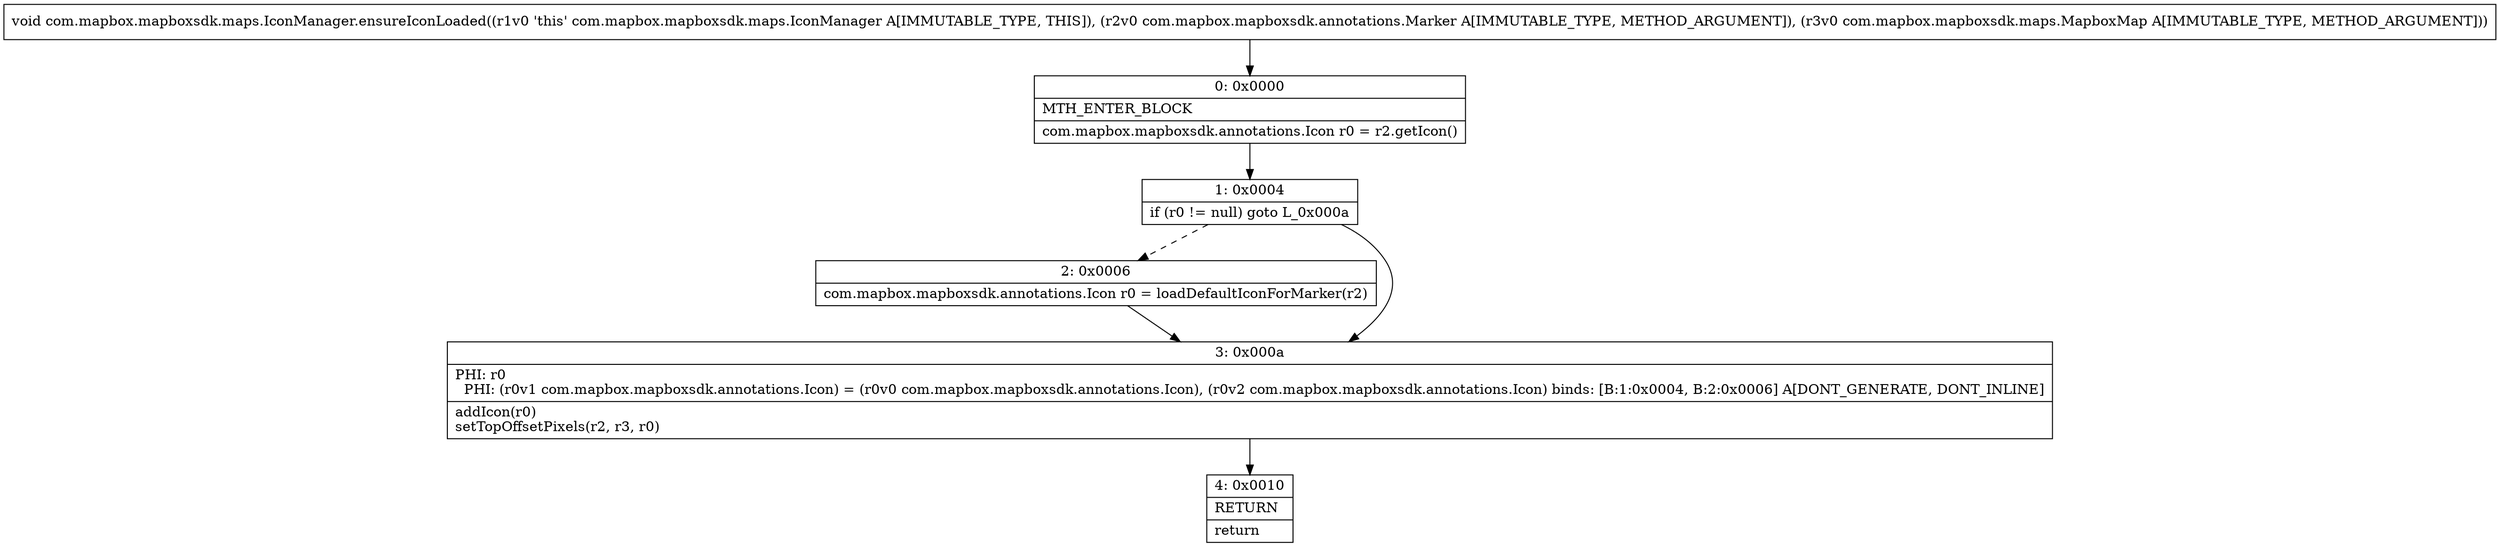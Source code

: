 digraph "CFG forcom.mapbox.mapboxsdk.maps.IconManager.ensureIconLoaded(Lcom\/mapbox\/mapboxsdk\/annotations\/Marker;Lcom\/mapbox\/mapboxsdk\/maps\/MapboxMap;)V" {
Node_0 [shape=record,label="{0\:\ 0x0000|MTH_ENTER_BLOCK\l|com.mapbox.mapboxsdk.annotations.Icon r0 = r2.getIcon()\l}"];
Node_1 [shape=record,label="{1\:\ 0x0004|if (r0 != null) goto L_0x000a\l}"];
Node_2 [shape=record,label="{2\:\ 0x0006|com.mapbox.mapboxsdk.annotations.Icon r0 = loadDefaultIconForMarker(r2)\l}"];
Node_3 [shape=record,label="{3\:\ 0x000a|PHI: r0 \l  PHI: (r0v1 com.mapbox.mapboxsdk.annotations.Icon) = (r0v0 com.mapbox.mapboxsdk.annotations.Icon), (r0v2 com.mapbox.mapboxsdk.annotations.Icon) binds: [B:1:0x0004, B:2:0x0006] A[DONT_GENERATE, DONT_INLINE]\l|addIcon(r0)\lsetTopOffsetPixels(r2, r3, r0)\l}"];
Node_4 [shape=record,label="{4\:\ 0x0010|RETURN\l|return\l}"];
MethodNode[shape=record,label="{void com.mapbox.mapboxsdk.maps.IconManager.ensureIconLoaded((r1v0 'this' com.mapbox.mapboxsdk.maps.IconManager A[IMMUTABLE_TYPE, THIS]), (r2v0 com.mapbox.mapboxsdk.annotations.Marker A[IMMUTABLE_TYPE, METHOD_ARGUMENT]), (r3v0 com.mapbox.mapboxsdk.maps.MapboxMap A[IMMUTABLE_TYPE, METHOD_ARGUMENT])) }"];
MethodNode -> Node_0;
Node_0 -> Node_1;
Node_1 -> Node_2[style=dashed];
Node_1 -> Node_3;
Node_2 -> Node_3;
Node_3 -> Node_4;
}

